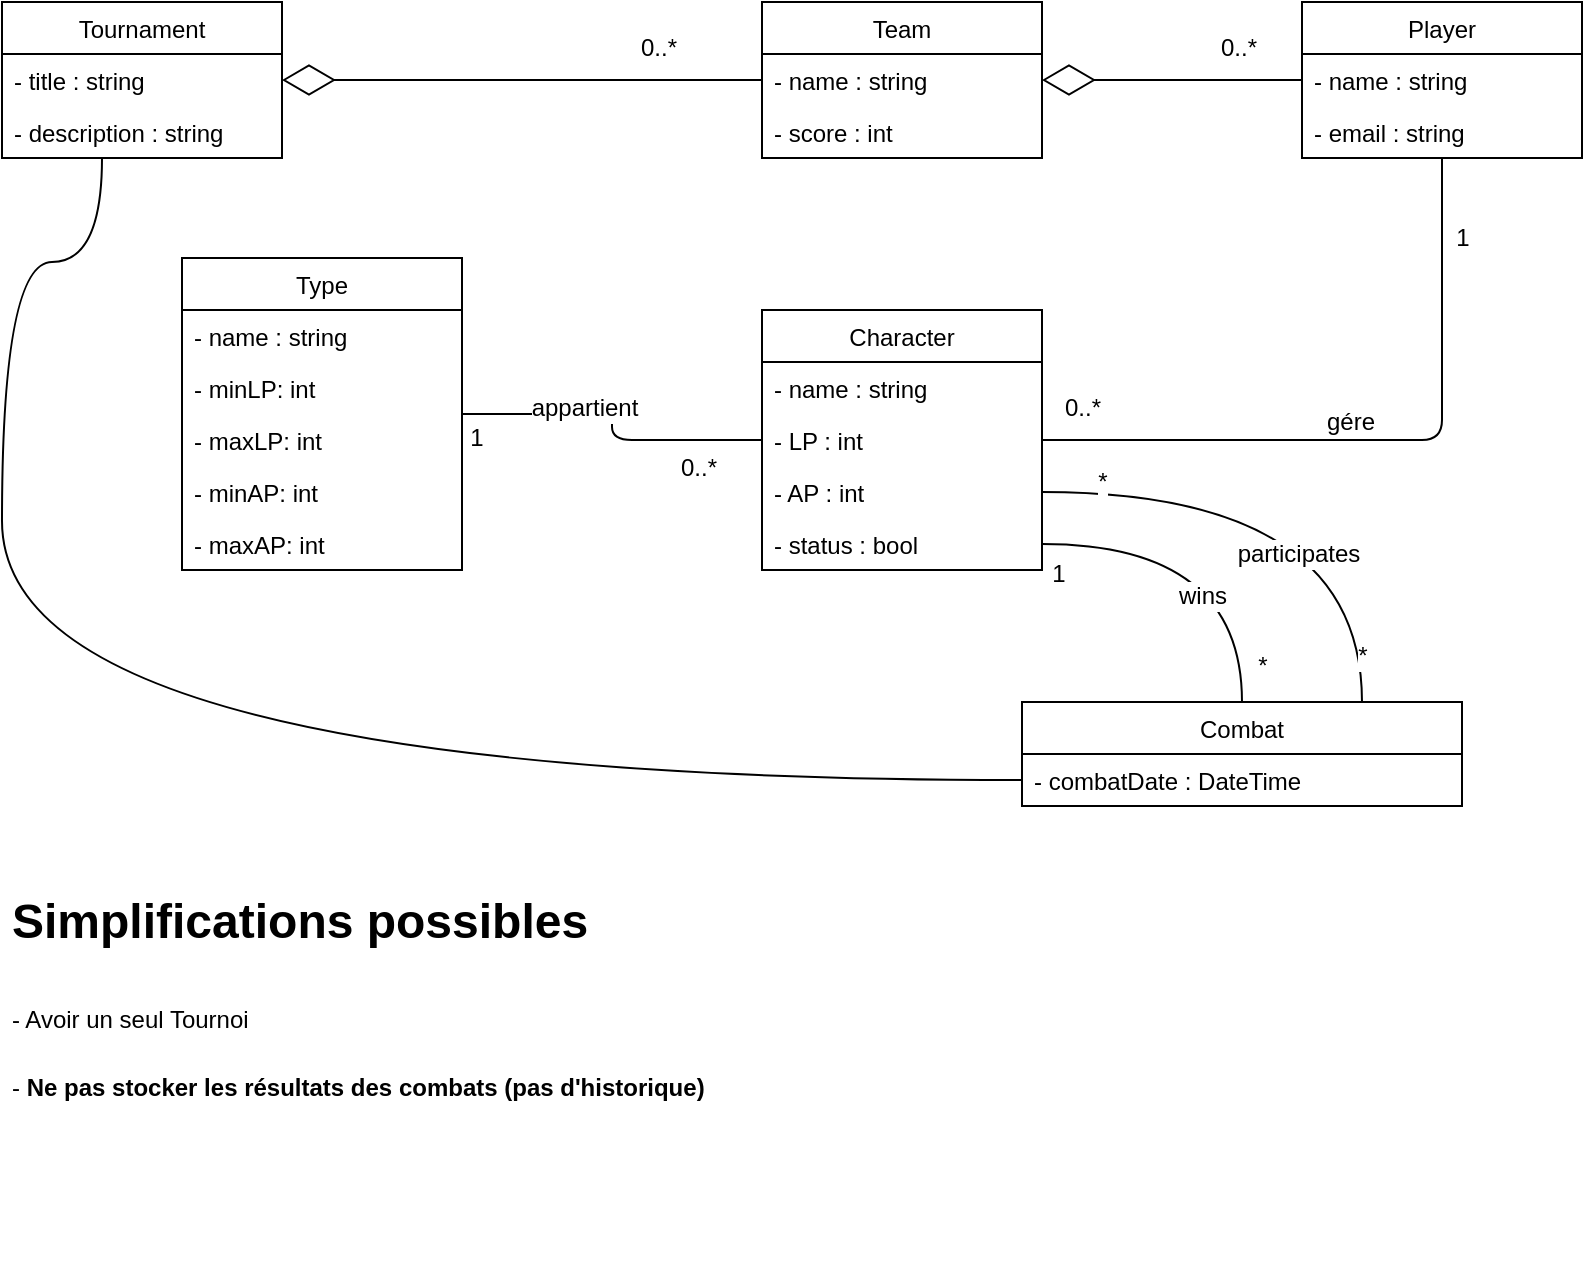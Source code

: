 <mxfile version="12.2.4" pages="1"><diagram id="wX1Cw5YeF97Y-G3zL2Mu" name="Page-1"><mxGraphModel dx="683" dy="386" grid="1" gridSize="10" guides="1" tooltips="1" connect="1" arrows="1" fold="1" page="1" pageScale="1" pageWidth="850" pageHeight="1100" math="0" shadow="0"><root><mxCell id="0"/><mxCell id="1" parent="0"/><mxCell id="2" value="Player" style="swimlane;fontStyle=0;childLayout=stackLayout;horizontal=1;startSize=26;fillColor=none;horizontalStack=0;resizeParent=1;resizeParentMax=0;resizeLast=0;collapsible=1;marginBottom=0;" parent="1" vertex="1"><mxGeometry x="670" y="40" width="140" height="78" as="geometry"/></mxCell><mxCell id="3" value="- name : string" style="text;strokeColor=none;fillColor=none;align=left;verticalAlign=top;spacingLeft=4;spacingRight=4;overflow=hidden;rotatable=0;points=[[0,0.5],[1,0.5]];portConstraint=eastwest;" parent="2" vertex="1"><mxGeometry y="26" width="140" height="26" as="geometry"/></mxCell><mxCell id="68" value="- email : string" style="text;strokeColor=none;fillColor=none;align=left;verticalAlign=top;spacingLeft=4;spacingRight=4;overflow=hidden;rotatable=0;points=[[0,0.5],[1,0.5]];portConstraint=eastwest;" parent="2" vertex="1"><mxGeometry y="52" width="140" height="26" as="geometry"/></mxCell><mxCell id="6" value="Character" style="swimlane;fontStyle=0;childLayout=stackLayout;horizontal=1;startSize=26;fillColor=none;horizontalStack=0;resizeParent=1;resizeParentMax=0;resizeLast=0;collapsible=1;marginBottom=0;" parent="1" vertex="1"><mxGeometry x="400" y="194" width="140" height="130" as="geometry"/></mxCell><mxCell id="7" value="- name : string" style="text;strokeColor=none;fillColor=none;align=left;verticalAlign=top;spacingLeft=4;spacingRight=4;overflow=hidden;rotatable=0;points=[[0,0.5],[1,0.5]];portConstraint=eastwest;" parent="6" vertex="1"><mxGeometry y="26" width="140" height="26" as="geometry"/></mxCell><mxCell id="29" value="- LP : int" style="text;strokeColor=none;fillColor=none;align=left;verticalAlign=top;spacingLeft=4;spacingRight=4;overflow=hidden;rotatable=0;points=[[0,0.5],[1,0.5]];portConstraint=eastwest;" parent="6" vertex="1"><mxGeometry y="52" width="140" height="26" as="geometry"/></mxCell><mxCell id="69" value="- AP : int" style="text;strokeColor=none;fillColor=none;align=left;verticalAlign=top;spacingLeft=4;spacingRight=4;overflow=hidden;rotatable=0;points=[[0,0.5],[1,0.5]];portConstraint=eastwest;" parent="6" vertex="1"><mxGeometry y="78" width="140" height="26" as="geometry"/></mxCell><mxCell id="32" value="- status : bool" style="text;strokeColor=none;fillColor=none;align=left;verticalAlign=top;spacingLeft=4;spacingRight=4;overflow=hidden;rotatable=0;points=[[0,0.5],[1,0.5]];portConstraint=eastwest;" parent="6" vertex="1"><mxGeometry y="104" width="140" height="26" as="geometry"/></mxCell><mxCell id="8" value="Type" style="swimlane;fontStyle=0;childLayout=stackLayout;horizontal=1;startSize=26;fillColor=none;horizontalStack=0;resizeParent=1;resizeParentMax=0;resizeLast=0;collapsible=1;marginBottom=0;" parent="1" vertex="1"><mxGeometry x="110" y="168" width="140" height="156" as="geometry"/></mxCell><mxCell id="9" value="- name : string" style="text;strokeColor=none;fillColor=none;align=left;verticalAlign=top;spacingLeft=4;spacingRight=4;overflow=hidden;rotatable=0;points=[[0,0.5],[1,0.5]];portConstraint=eastwest;" parent="8" vertex="1"><mxGeometry y="26" width="140" height="26" as="geometry"/></mxCell><mxCell id="10" value="- minLP: int" style="text;strokeColor=none;fillColor=none;align=left;verticalAlign=top;spacingLeft=4;spacingRight=4;overflow=hidden;rotatable=0;points=[[0,0.5],[1,0.5]];portConstraint=eastwest;" parent="8" vertex="1"><mxGeometry y="52" width="140" height="26" as="geometry"/></mxCell><mxCell id="11" value="- maxLP: int" style="text;strokeColor=none;fillColor=none;align=left;verticalAlign=top;spacingLeft=4;spacingRight=4;overflow=hidden;rotatable=0;points=[[0,0.5],[1,0.5]];portConstraint=eastwest;" parent="8" vertex="1"><mxGeometry y="78" width="140" height="26" as="geometry"/></mxCell><mxCell id="13" value="- minAP: int" style="text;strokeColor=none;fillColor=none;align=left;verticalAlign=top;spacingLeft=4;spacingRight=4;overflow=hidden;rotatable=0;points=[[0,0.5],[1,0.5]];portConstraint=eastwest;" parent="8" vertex="1"><mxGeometry y="104" width="140" height="26" as="geometry"/></mxCell><mxCell id="14" value="- maxAP: int" style="text;strokeColor=none;fillColor=none;align=left;verticalAlign=top;spacingLeft=4;spacingRight=4;overflow=hidden;rotatable=0;points=[[0,0.5],[1,0.5]];portConstraint=eastwest;" parent="8" vertex="1"><mxGeometry y="130" width="140" height="26" as="geometry"/></mxCell><mxCell id="15" value="" style="endArrow=none;html=1;edgeStyle=orthogonalEdgeStyle;" parent="1" source="6" target="8" edge="1"><mxGeometry relative="1" as="geometry"><mxPoint x="20" y="250" as="sourcePoint"/><mxPoint x="180" y="250" as="targetPoint"/></mxGeometry></mxCell><mxCell id="18" value="appartient" style="text;html=1;resizable=0;points=[];align=center;verticalAlign=middle;labelBackgroundColor=#ffffff;" parent="15" vertex="1" connectable="0"><mxGeometry x="-0.205" y="-2" relative="1" as="geometry"><mxPoint x="-24" y="-14" as="offset"/></mxGeometry></mxCell><mxCell id="19" value="1" style="text;html=1;resizable=0;points=[];align=center;verticalAlign=middle;labelBackgroundColor=#ffffff;" parent="15" vertex="1" connectable="0"><mxGeometry x="0.826" y="-1" relative="1" as="geometry"><mxPoint x="-7" y="13" as="offset"/></mxGeometry></mxCell><mxCell id="20" value="0..*" style="text;html=1;resizable=0;points=[];align=center;verticalAlign=middle;labelBackgroundColor=#ffffff;" parent="15" vertex="1" connectable="0"><mxGeometry x="-0.879" y="2" relative="1" as="geometry"><mxPoint x="-22" y="12" as="offset"/></mxGeometry></mxCell><mxCell id="22" value="" style="endArrow=none;html=1;edgeStyle=orthogonalEdgeStyle;" parent="1" source="6" target="2" edge="1"><mxGeometry relative="1" as="geometry"><mxPoint x="505" y="296" as="sourcePoint"/><mxPoint x="630" y="248" as="targetPoint"/></mxGeometry></mxCell><mxCell id="23" value="gére" style="text;html=1;resizable=0;points=[];align=center;verticalAlign=middle;labelBackgroundColor=#ffffff;" parent="22" vertex="1" connectable="0"><mxGeometry x="-0.205" y="-2" relative="1" as="geometry"><mxPoint x="18" y="-11" as="offset"/></mxGeometry></mxCell><mxCell id="24" value="1" style="text;html=1;resizable=0;points=[];align=center;verticalAlign=middle;labelBackgroundColor=#ffffff;" parent="22" vertex="1" connectable="0"><mxGeometry x="0.826" y="-1" relative="1" as="geometry"><mxPoint x="9" y="10" as="offset"/></mxGeometry></mxCell><mxCell id="25" value="0..*" style="text;html=1;resizable=0;points=[];align=center;verticalAlign=middle;labelBackgroundColor=#ffffff;" parent="22" vertex="1" connectable="0"><mxGeometry x="-0.879" y="2" relative="1" as="geometry"><mxPoint x="-1" y="-14" as="offset"/></mxGeometry></mxCell><mxCell id="33" value="Team" style="swimlane;fontStyle=0;childLayout=stackLayout;horizontal=1;startSize=26;fillColor=none;horizontalStack=0;resizeParent=1;resizeParentMax=0;resizeLast=0;collapsible=1;marginBottom=0;" parent="1" vertex="1"><mxGeometry x="400" y="40" width="140" height="78" as="geometry"/></mxCell><mxCell id="34" value="- name : string" style="text;strokeColor=none;fillColor=none;align=left;verticalAlign=top;spacingLeft=4;spacingRight=4;overflow=hidden;rotatable=0;points=[[0,0.5],[1,0.5]];portConstraint=eastwest;" parent="33" vertex="1"><mxGeometry y="26" width="140" height="26" as="geometry"/></mxCell><mxCell id="42" value="- score : int" style="text;strokeColor=none;fillColor=none;align=left;verticalAlign=top;spacingLeft=4;spacingRight=4;overflow=hidden;rotatable=0;points=[[0,0.5],[1,0.5]];portConstraint=eastwest;" parent="33" vertex="1"><mxGeometry y="52" width="140" height="26" as="geometry"/></mxCell><mxCell id="40" value="" style="endArrow=diamondThin;endFill=0;endSize=24;html=1;" parent="1" source="2" target="33" edge="1"><mxGeometry width="160" relative="1" as="geometry"><mxPoint x="70" y="400" as="sourcePoint"/><mxPoint x="230" y="400" as="targetPoint"/></mxGeometry></mxCell><mxCell id="41" value="0..*" style="text;html=1;resizable=0;points=[];align=center;verticalAlign=middle;labelBackgroundColor=#ffffff;" parent="40" vertex="1" connectable="0"><mxGeometry x="-0.643" y="-2" relative="1" as="geometry"><mxPoint x="-9" y="-14" as="offset"/></mxGeometry></mxCell><mxCell id="70" style="edgeStyle=orthogonalEdgeStyle;rounded=0;orthogonalLoop=1;jettySize=auto;html=1;curved=1;endArrow=none;endFill=0;" parent="1" source="44" target="57" edge="1"><mxGeometry relative="1" as="geometry"><Array as="points"><mxPoint x="70" y="170"/><mxPoint x="20" y="170"/><mxPoint x="20" y="429"/></Array></mxGeometry></mxCell><mxCell id="44" value="Tournament" style="swimlane;fontStyle=0;childLayout=stackLayout;horizontal=1;startSize=26;fillColor=none;horizontalStack=0;resizeParent=1;resizeParentMax=0;resizeLast=0;collapsible=1;marginBottom=0;" parent="1" vertex="1"><mxGeometry x="20" y="40" width="140" height="78" as="geometry"/></mxCell><mxCell id="45" value="- title : string" style="text;strokeColor=none;fillColor=none;align=left;verticalAlign=top;spacingLeft=4;spacingRight=4;overflow=hidden;rotatable=0;points=[[0,0.5],[1,0.5]];portConstraint=eastwest;" parent="44" vertex="1"><mxGeometry y="26" width="140" height="26" as="geometry"/></mxCell><mxCell id="47" value="- description : string" style="text;strokeColor=none;fillColor=none;align=left;verticalAlign=top;spacingLeft=4;spacingRight=4;overflow=hidden;rotatable=0;points=[[0,0.5],[1,0.5]];portConstraint=eastwest;" parent="44" vertex="1"><mxGeometry y="52" width="140" height="26" as="geometry"/></mxCell><mxCell id="52" value="" style="endArrow=diamondThin;endFill=0;endSize=24;html=1;" parent="1" source="33" target="44" edge="1"><mxGeometry width="160" relative="1" as="geometry"><mxPoint x="410" y="66" as="sourcePoint"/><mxPoint x="290" y="66" as="targetPoint"/></mxGeometry></mxCell><mxCell id="53" value="0..*" style="text;html=1;resizable=0;points=[];align=center;verticalAlign=middle;labelBackgroundColor=#ffffff;" parent="52" vertex="1" connectable="0"><mxGeometry x="-0.643" y="-2" relative="1" as="geometry"><mxPoint x="-9" y="-14" as="offset"/></mxGeometry></mxCell><mxCell id="54" value="&lt;h1&gt;&lt;span&gt;Simplifications possibles&amp;nbsp;&lt;/span&gt;&lt;/h1&gt;&lt;h1&gt;&lt;span style=&quot;font-size: 12px ; font-weight: 400 ; text-align: center&quot;&gt;- Avoir un seul Tournoi&lt;/span&gt;&lt;/h1&gt;&lt;div&gt;&lt;span style=&quot;font-size: 12px ; font-weight: 400 ; text-align: center&quot;&gt;- &lt;/span&gt;&lt;span style=&quot;font-size: 12px ; text-align: center&quot;&gt;&lt;b&gt;Ne pas stocker les résultats des combats (pas d'historique)&lt;/b&gt;&lt;/span&gt;&lt;/div&gt;" style="text;html=1;strokeColor=none;fillColor=none;spacing=5;spacingTop=-20;whiteSpace=wrap;overflow=hidden;rounded=0;" parent="1" vertex="1"><mxGeometry x="20" y="480" width="570" height="190" as="geometry"/></mxCell><mxCell id="57" value="Combat" style="swimlane;fontStyle=0;childLayout=stackLayout;horizontal=1;startSize=26;fillColor=none;horizontalStack=0;resizeParent=1;resizeParentMax=0;resizeLast=0;collapsible=1;marginBottom=0;" parent="1" vertex="1"><mxGeometry x="530" y="390" width="220" height="52" as="geometry"/></mxCell><mxCell id="58" value="- combatDate : DateTime" style="text;strokeColor=none;fillColor=none;align=left;verticalAlign=top;spacingLeft=4;spacingRight=4;overflow=hidden;rotatable=0;points=[[0,0.5],[1,0.5]];portConstraint=eastwest;" parent="57" vertex="1"><mxGeometry y="26" width="220" height="26" as="geometry"/></mxCell><mxCell id="60" style="edgeStyle=orthogonalEdgeStyle;curved=1;rounded=0;orthogonalLoop=1;jettySize=auto;html=1;endArrow=none;endFill=0;" parent="1" source="32" target="57" edge="1"><mxGeometry relative="1" as="geometry"/></mxCell><mxCell id="64" value="*" style="text;html=1;resizable=0;points=[];align=center;verticalAlign=middle;labelBackgroundColor=#ffffff;" parent="60" vertex="1" connectable="0"><mxGeometry x="0.893" y="1" relative="1" as="geometry"><mxPoint x="9" y="-9" as="offset"/></mxGeometry></mxCell><mxCell id="65" value="1" style="text;html=1;resizable=0;points=[];align=center;verticalAlign=middle;labelBackgroundColor=#ffffff;" parent="60" vertex="1" connectable="0"><mxGeometry x="-0.877" y="-2" relative="1" as="geometry"><mxPoint x="-3" y="13" as="offset"/></mxGeometry></mxCell><mxCell id="71" value="wins" style="text;html=1;resizable=0;points=[];align=center;verticalAlign=middle;labelBackgroundColor=#ffffff;" parent="60" vertex="1" connectable="0"><mxGeometry x="-0.111" y="-26" relative="1" as="geometry"><mxPoint as="offset"/></mxGeometry></mxCell><mxCell id="73" style="edgeStyle=orthogonalEdgeStyle;curved=1;rounded=0;orthogonalLoop=1;jettySize=auto;html=1;endArrow=none;endFill=0;" parent="1" source="69" target="57" edge="1"><mxGeometry relative="1" as="geometry"><Array as="points"><mxPoint x="700" y="285"/></Array></mxGeometry></mxCell><mxCell id="74" value="participates" style="text;html=1;resizable=0;points=[];align=center;verticalAlign=middle;labelBackgroundColor=#ffffff;" parent="73" vertex="1" connectable="0"><mxGeometry x="-0.037" y="-31" relative="1" as="geometry"><mxPoint as="offset"/></mxGeometry></mxCell><mxCell id="75" value="*" style="text;html=1;resizable=0;points=[];align=center;verticalAlign=middle;labelBackgroundColor=#ffffff;" parent="73" vertex="1" connectable="0"><mxGeometry x="0.828" relative="1" as="geometry"><mxPoint as="offset"/></mxGeometry></mxCell><mxCell id="76" value="*" style="text;html=1;resizable=0;points=[];align=center;verticalAlign=middle;labelBackgroundColor=#ffffff;" parent="73" vertex="1" connectable="0"><mxGeometry x="-0.875" y="-2" relative="1" as="geometry"><mxPoint x="13" y="-7" as="offset"/></mxGeometry></mxCell></root></mxGraphModel></diagram></mxfile>